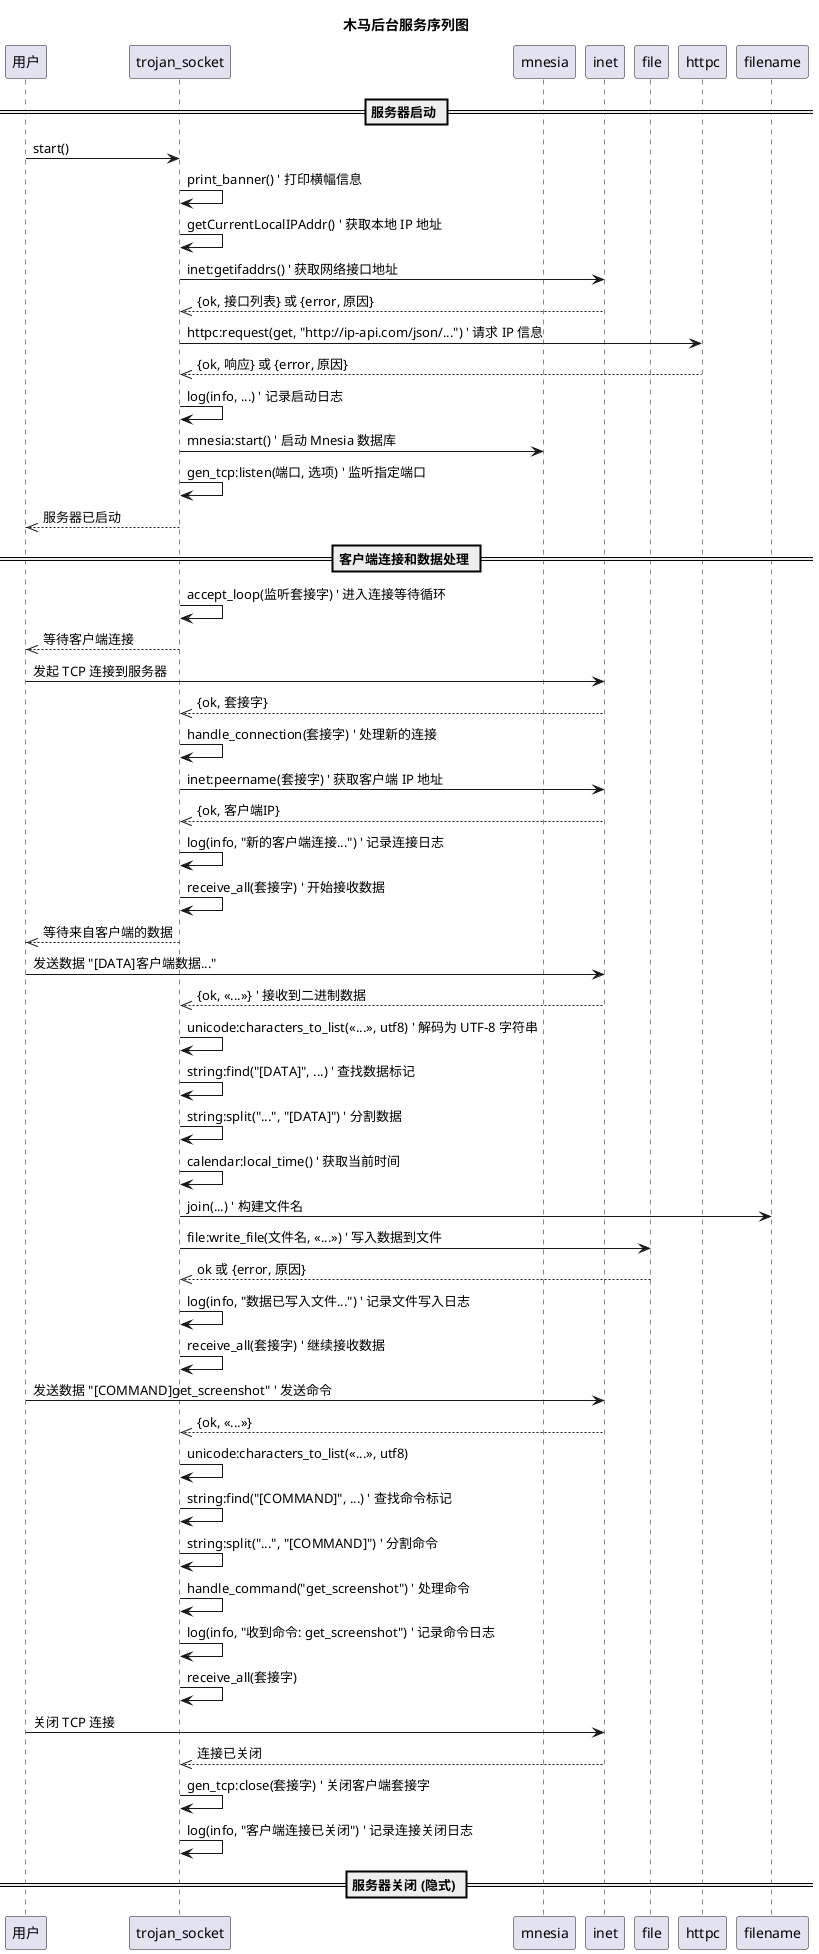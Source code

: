 @startuml
' === 序列图 ===
title 木马后台服务序列图

participant 用户
participant trojan_socket as 服务器
participant mnesia as 数据库
participant inet as 网络
participant file as 文件系统
participant httpc as IP_API

== 服务器启动 ==
用户 -> 服务器: start()
服务器 -> 服务器: print_banner() ' 打印横幅信息
服务器 -> 服务器: getCurrentLocalIPAddr() ' 获取本地 IP 地址
服务器 -> 网络: inet:getifaddrs() ' 获取网络接口地址
网络 -->> 服务器: {ok, 接口列表} 或 {error, 原因}
服务器 -> IP_API: httpc:request(get, "http://ip-api.com/json/...") ' 请求 IP 信息
IP_API -->> 服务器: {ok, 响应} 或 {error, 原因}
服务器 -> 服务器: log(info, ...) ' 记录启动日志
服务器 -> 数据库: mnesia:start() ' 启动 Mnesia 数据库
服务器 -> 服务器: gen_tcp:listen(端口, 选项) ' 监听指定端口
服务器 -->> 用户: 服务器已启动

== 客户端连接和数据处理 ==
服务器 -> 服务器: accept_loop(监听套接字) ' 进入连接等待循环
服务器 -->> 用户: 等待客户端连接
用户 -> 网络: 发起 TCP 连接到服务器
网络 -->> 服务器: {ok, 套接字}
服务器 -> 服务器: handle_connection(套接字) ' 处理新的连接
服务器 -> 网络: inet:peername(套接字) ' 获取客户端 IP 地址
网络 -->> 服务器: {ok, 客户端IP}
服务器 -> 服务器: log(info, "新的客户端连接...") ' 记录连接日志
服务器 -> 服务器: receive_all(套接字) ' 开始接收数据
服务器 -->> 用户: 等待来自客户端的数据
用户 -> 网络: 发送数据 "[DATA]客户端数据..."
网络 -->> 服务器: {ok, <<...>>} ' 接收到二进制数据
服务器 -> 服务器: unicode:characters_to_list(<<...>>, utf8) ' 解码为 UTF-8 字符串
服务器 -> 服务器: string:find("[DATA]", ...) ' 查找数据标记
服务器 -> 服务器: string:split("...", "[DATA]") ' 分割数据
服务器 -> 服务器: calendar:local_time() ' 获取当前时间
服务器 -> filename:join(...) ' 构建文件名
服务器 -> 文件系统: file:write_file(文件名, <<...>>) ' 写入数据到文件
文件系统 -->> 服务器: ok 或 {error, 原因}
服务器 -> 服务器: log(info, "数据已写入文件...") ' 记录文件写入日志
服务器 -> 服务器: receive_all(套接字) ' 继续接收数据
用户 -> 网络: 发送数据 "[COMMAND]get_screenshot" ' 发送命令
网络 -->> 服务器: {ok, <<...>>}
服务器 -> 服务器: unicode:characters_to_list(<<...>>, utf8)
服务器 -> 服务器: string:find("[COMMAND]", ...) ' 查找命令标记
服务器 -> 服务器: string:split("...", "[COMMAND]") ' 分割命令
服务器 -> 服务器: handle_command("get_screenshot") ' 处理命令
服务器 -> 服务器: log(info, "收到命令: get_screenshot") ' 记录命令日志
' ... (命令处理逻辑在此处展开) ...
服务器 -> 服务器: receive_all(套接字)
用户 -> 网络: 关闭 TCP 连接
网络 -->> 服务器: 连接已关闭
服务器 -> 服务器: gen_tcp:close(套接字) ' 关闭客户端套接字
服务器 -> 服务器: log(info, "客户端连接已关闭") ' 记录连接关闭日志

== 服务器关闭 (隐式) ==
' (序列图未显式显示关闭过程，但通常涉及关闭监听套接字)

@enduml